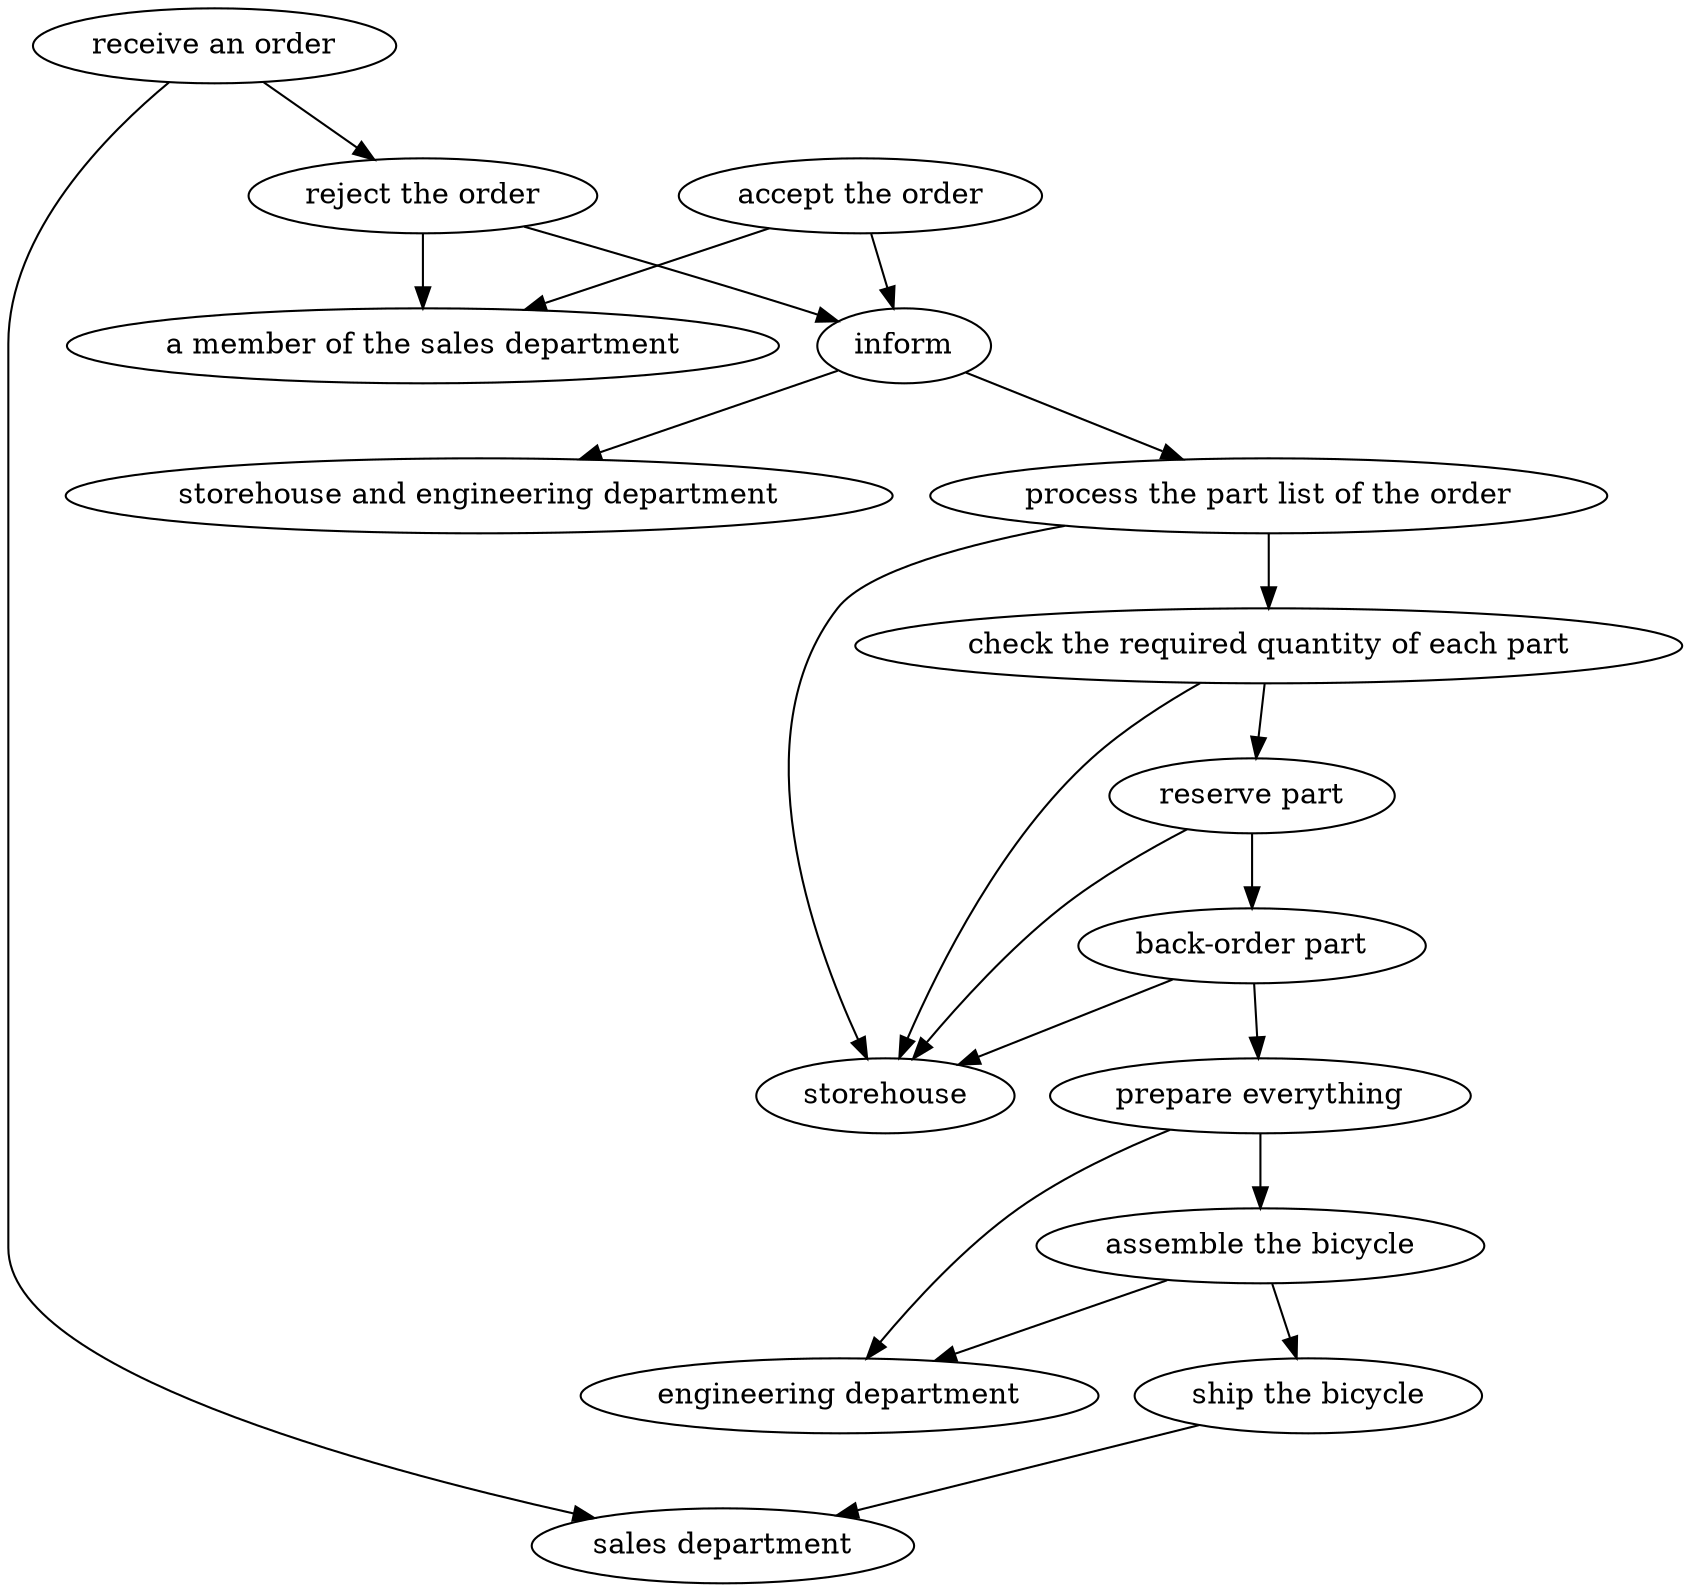 strict digraph "doc-1.1" {
	graph [name="doc-1.1"];
	"receive an order"	[attrs="{'type': 'Activity', 'label': 'receive an order'}"];
	"reject the order"	[attrs="{'type': 'Activity', 'label': 'reject the order'}"];
	"receive an order" -> "reject the order"	[attrs="{'type': 'flow', 'label': 'flow'}"];
	"sales department"	[attrs="{'type': 'Actor', 'label': 'sales department'}"];
	"receive an order" -> "sales department"	[attrs="{'type': 'actor performer', 'label': 'actor performer'}"];
	inform	[attrs="{'type': 'Activity', 'label': 'inform'}"];
	"reject the order" -> inform	[attrs="{'type': 'flow', 'label': 'flow'}"];
	"a member of the sales department"	[attrs="{'type': 'Actor', 'label': 'a member of the sales department'}"];
	"reject the order" -> "a member of the sales department"	[attrs="{'type': 'actor performer', 'label': 'actor performer'}"];
	"accept the order"	[attrs="{'type': 'Activity', 'label': 'accept the order'}"];
	"accept the order" -> inform	[attrs="{'type': 'flow', 'label': 'flow'}"];
	"accept the order" -> "a member of the sales department"	[attrs="{'type': 'actor performer', 'label': 'actor performer'}"];
	"process the part list of the order"	[attrs="{'type': 'Activity', 'label': 'process the part list of the order'}"];
	inform -> "process the part list of the order"	[attrs="{'type': 'flow', 'label': 'flow'}"];
	"storehouse and engineering department"	[attrs="{'type': 'Actor', 'label': 'storehouse and engineering department'}"];
	inform -> "storehouse and engineering department"	[attrs="{'type': 'actor performer', 'label': 'actor performer'}"];
	"check the required quantity of each part"	[attrs="{'type': 'Activity', 'label': 'check the required quantity of each part'}"];
	"process the part list of the order" -> "check the required quantity of each part"	[attrs="{'type': 'flow', 'label': 'flow'}"];
	storehouse	[attrs="{'type': 'Actor', 'label': 'storehouse'}"];
	"process the part list of the order" -> storehouse	[attrs="{'type': 'actor performer', 'label': 'actor performer'}"];
	"reserve part"	[attrs="{'type': 'Activity', 'label': 'reserve part'}"];
	"check the required quantity of each part" -> "reserve part"	[attrs="{'type': 'flow', 'label': 'flow'}"];
	"check the required quantity of each part" -> storehouse	[attrs="{'type': 'actor performer', 'label': 'actor performer'}"];
	"back-order part"	[attrs="{'type': 'Activity', 'label': 'back-order part'}"];
	"reserve part" -> "back-order part"	[attrs="{'type': 'flow', 'label': 'flow'}"];
	"reserve part" -> storehouse	[attrs="{'type': 'actor performer', 'label': 'actor performer'}"];
	"prepare everything"	[attrs="{'type': 'Activity', 'label': 'prepare everything'}"];
	"back-order part" -> "prepare everything"	[attrs="{'type': 'flow', 'label': 'flow'}"];
	"back-order part" -> storehouse	[attrs="{'type': 'actor performer', 'label': 'actor performer'}"];
	"assemble the bicycle"	[attrs="{'type': 'Activity', 'label': 'assemble the bicycle'}"];
	"prepare everything" -> "assemble the bicycle"	[attrs="{'type': 'flow', 'label': 'flow'}"];
	"engineering department"	[attrs="{'type': 'Actor', 'label': 'engineering department'}"];
	"prepare everything" -> "engineering department"	[attrs="{'type': 'actor performer', 'label': 'actor performer'}"];
	"ship the bicycle"	[attrs="{'type': 'Activity', 'label': 'ship the bicycle'}"];
	"assemble the bicycle" -> "ship the bicycle"	[attrs="{'type': 'flow', 'label': 'flow'}"];
	"assemble the bicycle" -> "engineering department"	[attrs="{'type': 'actor performer', 'label': 'actor performer'}"];
	"ship the bicycle" -> "sales department"	[attrs="{'type': 'actor performer', 'label': 'actor performer'}"];
}
